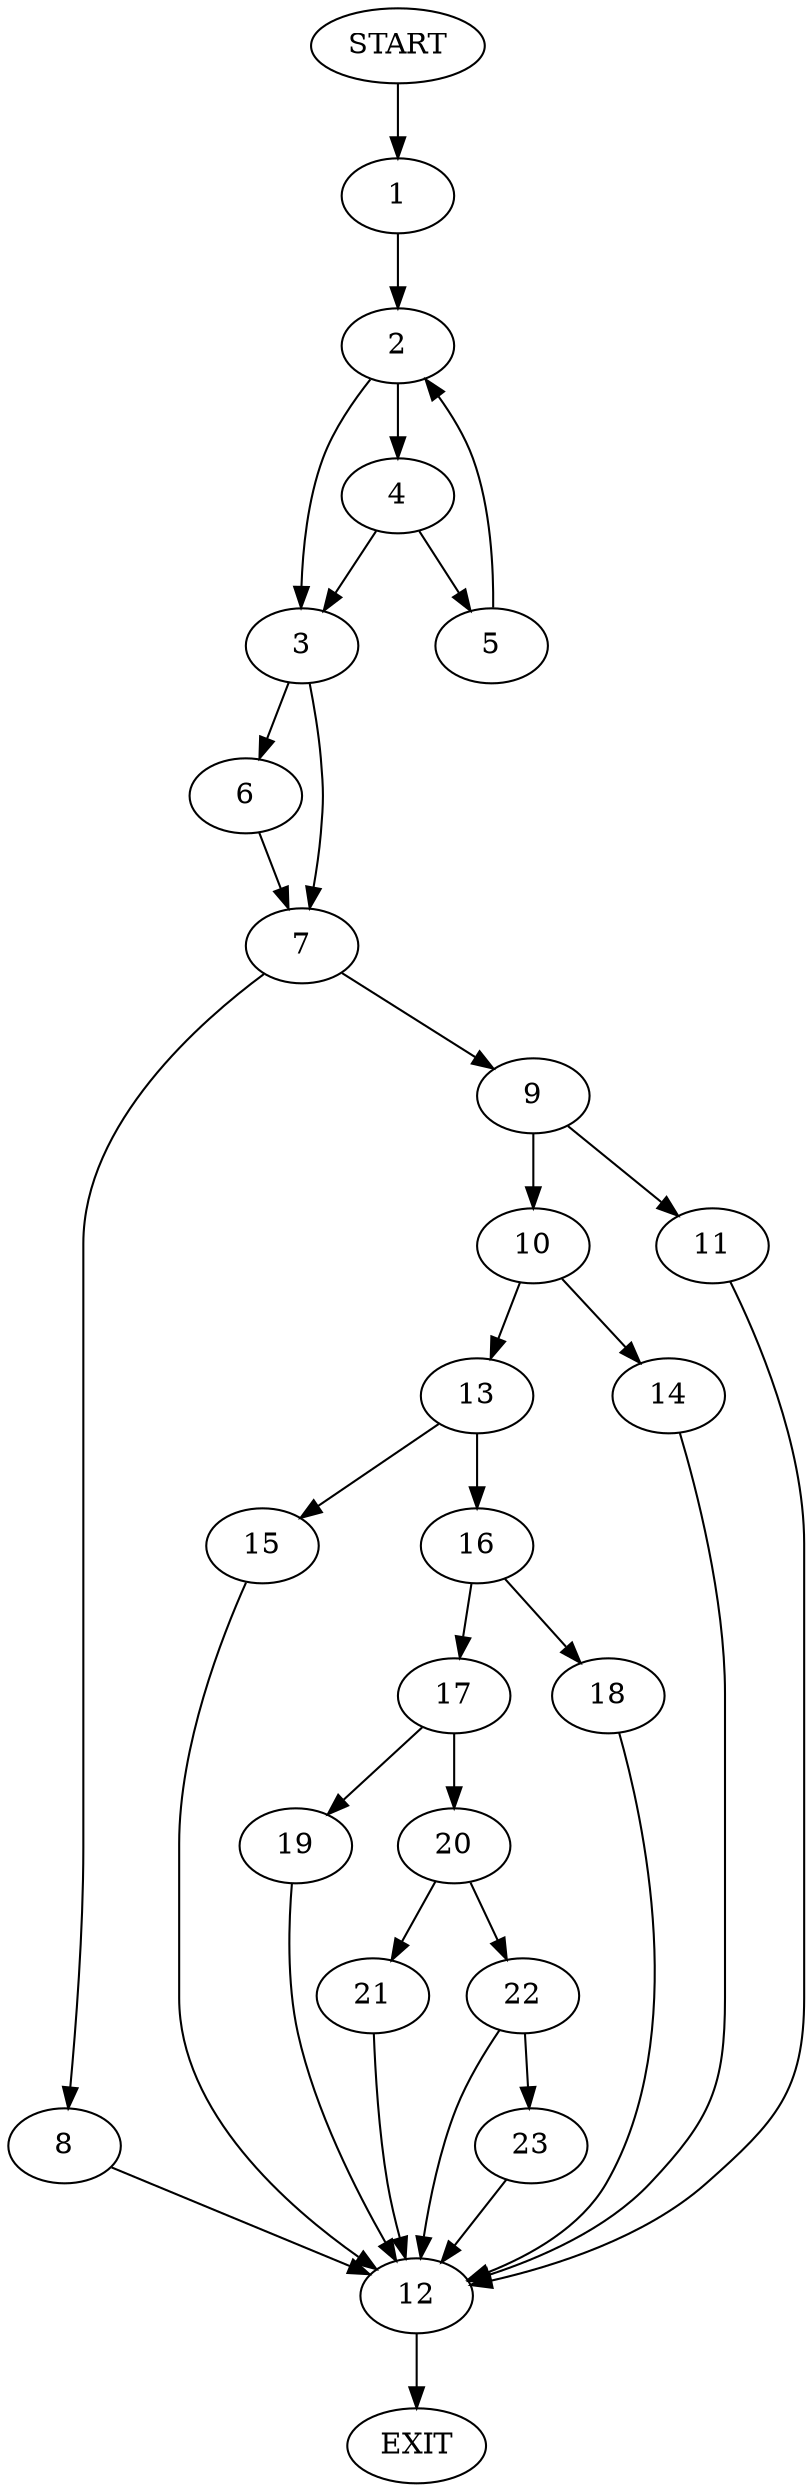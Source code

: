 digraph {
0 [label="START"]
24 [label="EXIT"]
0 -> 1
1 -> 2
2 -> 3
2 -> 4
4 -> 3
4 -> 5
3 -> 6
3 -> 7
5 -> 2
7 -> 8
7 -> 9
6 -> 7
9 -> 10
9 -> 11
8 -> 12
12 -> 24
10 -> 13
10 -> 14
11 -> 12
13 -> 15
13 -> 16
14 -> 12
15 -> 12
16 -> 17
16 -> 18
17 -> 19
17 -> 20
18 -> 12
19 -> 12
20 -> 21
20 -> 22
21 -> 12
22 -> 12
22 -> 23
23 -> 12
}
